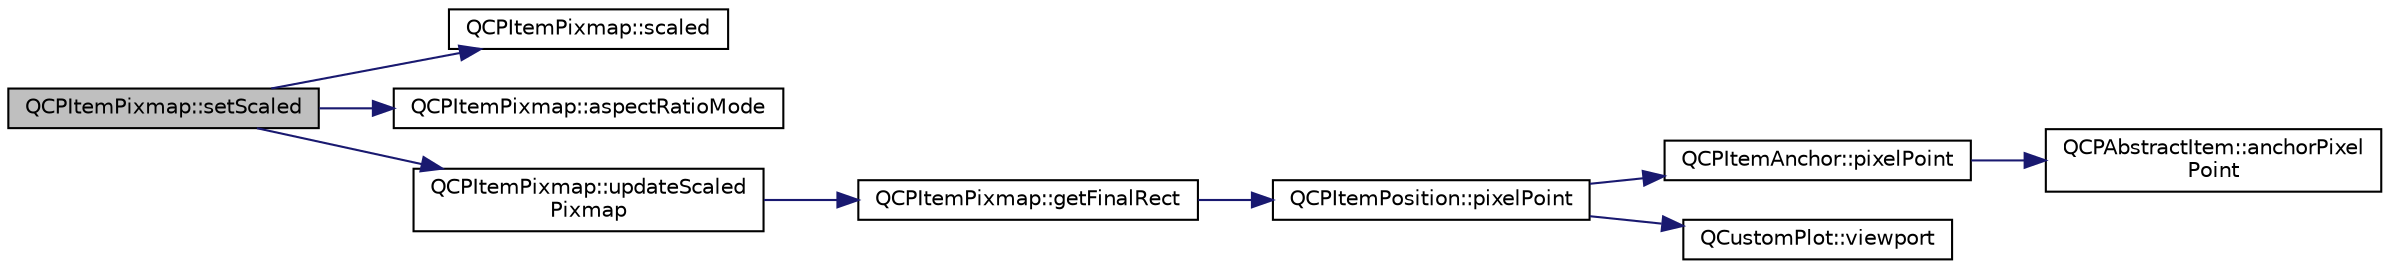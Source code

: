 digraph "QCPItemPixmap::setScaled"
{
  edge [fontname="Helvetica",fontsize="10",labelfontname="Helvetica",labelfontsize="10"];
  node [fontname="Helvetica",fontsize="10",shape=record];
  rankdir="LR";
  Node90 [label="QCPItemPixmap::setScaled",height=0.2,width=0.4,color="black", fillcolor="grey75", style="filled", fontcolor="black"];
  Node90 -> Node91 [color="midnightblue",fontsize="10",style="solid",fontname="Helvetica"];
  Node91 [label="QCPItemPixmap::scaled",height=0.2,width=0.4,color="black", fillcolor="white", style="filled",URL="$d7/dbd/class_q_c_p_item_pixmap.html#a8768534b5f3080abfc007db198373327"];
  Node90 -> Node92 [color="midnightblue",fontsize="10",style="solid",fontname="Helvetica"];
  Node92 [label="QCPItemPixmap::aspectRatioMode",height=0.2,width=0.4,color="black", fillcolor="white", style="filled",URL="$d7/dbd/class_q_c_p_item_pixmap.html#a662cbca12e6cdcd2a94b0b08879292fd"];
  Node90 -> Node93 [color="midnightblue",fontsize="10",style="solid",fontname="Helvetica"];
  Node93 [label="QCPItemPixmap::updateScaled\lPixmap",height=0.2,width=0.4,color="black", fillcolor="white", style="filled",URL="$d7/dbd/class_q_c_p_item_pixmap.html#a8bced3027b326b290726cd1979c7cfc6"];
  Node93 -> Node94 [color="midnightblue",fontsize="10",style="solid",fontname="Helvetica"];
  Node94 [label="QCPItemPixmap::getFinalRect",height=0.2,width=0.4,color="black", fillcolor="white", style="filled",URL="$d7/dbd/class_q_c_p_item_pixmap.html#a4e7d803e5093c457a109f8fae56677c2"];
  Node94 -> Node95 [color="midnightblue",fontsize="10",style="solid",fontname="Helvetica"];
  Node95 [label="QCPItemPosition::pixelPoint",height=0.2,width=0.4,color="black", fillcolor="white", style="filled",URL="$d1/dad/class_q_c_p_item_position.html#a6cad070c22801295231f5bd6045afe70"];
  Node95 -> Node96 [color="midnightblue",fontsize="10",style="solid",fontname="Helvetica"];
  Node96 [label="QCPItemAnchor::pixelPoint",height=0.2,width=0.4,color="black", fillcolor="white", style="filled",URL="$d4/d7c/class_q_c_p_item_anchor.html#ae1a21d9471d1d788624cad297e1b8d6f"];
  Node96 -> Node97 [color="midnightblue",fontsize="10",style="solid",fontname="Helvetica"];
  Node97 [label="QCPAbstractItem::anchorPixel\lPoint",height=0.2,width=0.4,color="black", fillcolor="white", style="filled",URL="$da/d6a/class_q_c_p_abstract_item.html#a5681c190803e899bac9a240753fdba00"];
  Node95 -> Node98 [color="midnightblue",fontsize="10",style="solid",fontname="Helvetica"];
  Node98 [label="QCustomPlot::viewport",height=0.2,width=0.4,color="black", fillcolor="white", style="filled",URL="$dd/d9b/class_q_custom_plot.html#a19842409b18f556b256d05e97fffc670"];
}
